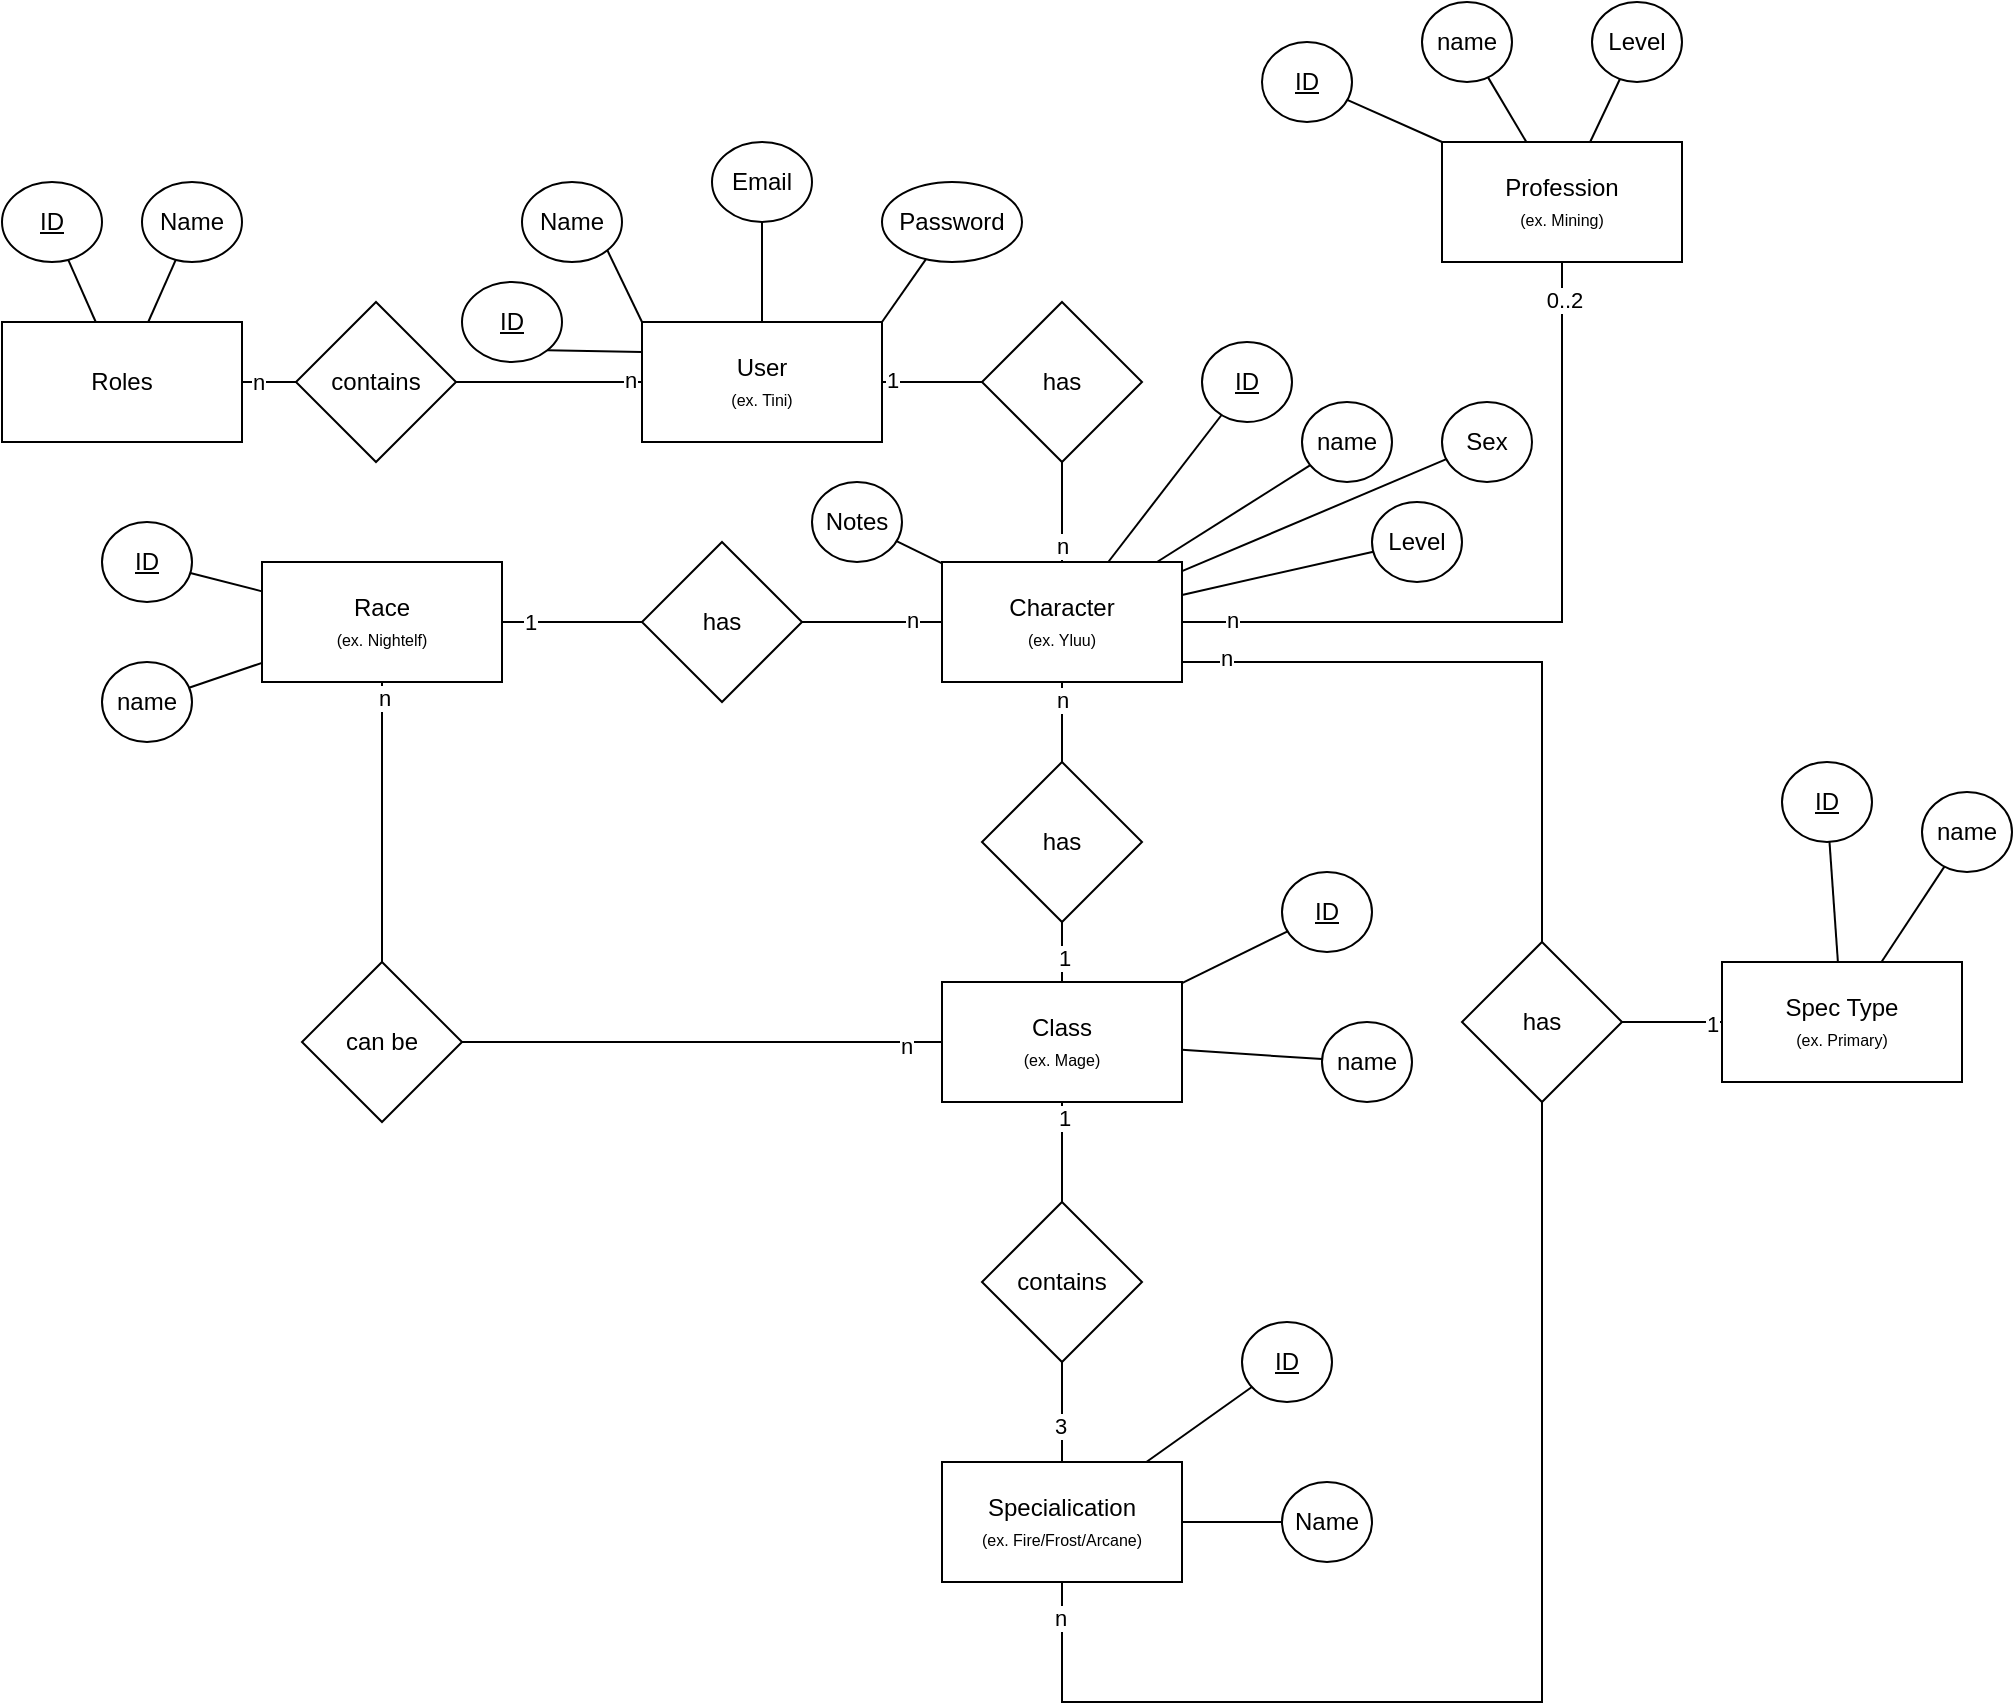 <mxfile version="14.8.3" type="github">
  <diagram id="JB6615kzIFy8jRR4zf9I" name="Page-1">
    <mxGraphModel dx="678" dy="660" grid="1" gridSize="10" guides="1" tooltips="1" connect="1" arrows="1" fold="1" page="1" pageScale="1" pageWidth="850" pageHeight="1100" math="0" shadow="0">
      <root>
        <mxCell id="0" />
        <mxCell id="1" parent="0" />
        <mxCell id="i0beeNznbnjG34a0zRB_-55" style="rounded=0;orthogonalLoop=1;jettySize=auto;html=1;startArrow=none;startFill=0;endArrow=none;endFill=0;" edge="1" parent="1" source="i0beeNznbnjG34a0zRB_-2" target="i0beeNznbnjG34a0zRB_-54">
          <mxGeometry relative="1" as="geometry" />
        </mxCell>
        <mxCell id="i0beeNznbnjG34a0zRB_-57" style="edgeStyle=none;rounded=0;orthogonalLoop=1;jettySize=auto;html=1;startArrow=none;startFill=0;endArrow=none;endFill=0;" edge="1" parent="1" source="i0beeNznbnjG34a0zRB_-2" target="i0beeNznbnjG34a0zRB_-56">
          <mxGeometry relative="1" as="geometry" />
        </mxCell>
        <mxCell id="i0beeNznbnjG34a0zRB_-61" style="edgeStyle=orthogonalEdgeStyle;rounded=0;orthogonalLoop=1;jettySize=auto;html=1;startArrow=none;startFill=0;endArrow=none;endFill=0;" edge="1" parent="1" source="i0beeNznbnjG34a0zRB_-2" target="i0beeNznbnjG34a0zRB_-60">
          <mxGeometry relative="1" as="geometry" />
        </mxCell>
        <mxCell id="i0beeNznbnjG34a0zRB_-63" value="n" style="edgeLabel;html=1;align=center;verticalAlign=middle;resizable=0;points=[];" vertex="1" connectable="0" parent="i0beeNznbnjG34a0zRB_-61">
          <mxGeometry x="-0.543" relative="1" as="geometry">
            <mxPoint as="offset" />
          </mxGeometry>
        </mxCell>
        <mxCell id="i0beeNznbnjG34a0zRB_-121" style="edgeStyle=orthogonalEdgeStyle;rounded=0;orthogonalLoop=1;jettySize=auto;html=1;startArrow=none;startFill=0;endArrow=none;endFill=0;" edge="1" parent="1" source="i0beeNznbnjG34a0zRB_-2" target="i0beeNznbnjG34a0zRB_-119">
          <mxGeometry relative="1" as="geometry">
            <Array as="points">
              <mxPoint x="840" y="400" />
            </Array>
          </mxGeometry>
        </mxCell>
        <mxCell id="i0beeNznbnjG34a0zRB_-125" value="n" style="edgeLabel;html=1;align=center;verticalAlign=middle;resizable=0;points=[];" vertex="1" connectable="0" parent="i0beeNznbnjG34a0zRB_-121">
          <mxGeometry x="-0.864" y="2" relative="1" as="geometry">
            <mxPoint as="offset" />
          </mxGeometry>
        </mxCell>
        <mxCell id="i0beeNznbnjG34a0zRB_-145" style="edgeStyle=orthogonalEdgeStyle;rounded=0;orthogonalLoop=1;jettySize=auto;html=1;entryX=0.5;entryY=1;entryDx=0;entryDy=0;startArrow=none;startFill=0;endArrow=none;endFill=0;" edge="1" parent="1" source="i0beeNznbnjG34a0zRB_-2" target="i0beeNznbnjG34a0zRB_-140">
          <mxGeometry relative="1" as="geometry" />
        </mxCell>
        <mxCell id="i0beeNznbnjG34a0zRB_-146" value="0..2" style="edgeLabel;html=1;align=center;verticalAlign=middle;resizable=0;points=[];" vertex="1" connectable="0" parent="i0beeNznbnjG34a0zRB_-145">
          <mxGeometry x="0.896" y="-1" relative="1" as="geometry">
            <mxPoint as="offset" />
          </mxGeometry>
        </mxCell>
        <mxCell id="i0beeNznbnjG34a0zRB_-147" value="n" style="edgeLabel;html=1;align=center;verticalAlign=middle;resizable=0;points=[];" vertex="1" connectable="0" parent="i0beeNznbnjG34a0zRB_-145">
          <mxGeometry x="-0.868" y="1" relative="1" as="geometry">
            <mxPoint as="offset" />
          </mxGeometry>
        </mxCell>
        <mxCell id="i0beeNznbnjG34a0zRB_-2" value="Character&lt;br&gt;&lt;font style=&quot;font-size: 8px&quot;&gt;(ex. Yluu)&lt;/font&gt;" style="rounded=0;whiteSpace=wrap;html=1;" vertex="1" parent="1">
          <mxGeometry x="540" y="350" width="120" height="60" as="geometry" />
        </mxCell>
        <mxCell id="i0beeNznbnjG34a0zRB_-29" style="edgeStyle=orthogonalEdgeStyle;rounded=0;orthogonalLoop=1;jettySize=auto;html=1;startArrow=none;startFill=0;endArrow=none;endFill=0;" edge="1" parent="1" source="i0beeNznbnjG34a0zRB_-27" target="i0beeNznbnjG34a0zRB_-2">
          <mxGeometry relative="1" as="geometry" />
        </mxCell>
        <mxCell id="i0beeNznbnjG34a0zRB_-30" value="n" style="edgeLabel;html=1;align=center;verticalAlign=middle;resizable=0;points=[];" vertex="1" connectable="0" parent="i0beeNznbnjG34a0zRB_-29">
          <mxGeometry x="0.682" relative="1" as="geometry">
            <mxPoint as="offset" />
          </mxGeometry>
        </mxCell>
        <mxCell id="i0beeNznbnjG34a0zRB_-27" value="has" style="rhombus;whiteSpace=wrap;html=1;" vertex="1" parent="1">
          <mxGeometry x="560" y="220" width="80" height="80" as="geometry" />
        </mxCell>
        <mxCell id="i0beeNznbnjG34a0zRB_-28" style="edgeStyle=orthogonalEdgeStyle;rounded=0;orthogonalLoop=1;jettySize=auto;html=1;startArrow=none;startFill=0;endArrow=none;endFill=0;" edge="1" parent="1" source="i0beeNznbnjG34a0zRB_-1" target="i0beeNznbnjG34a0zRB_-27">
          <mxGeometry relative="1" as="geometry" />
        </mxCell>
        <mxCell id="i0beeNznbnjG34a0zRB_-31" value="1" style="edgeLabel;html=1;align=center;verticalAlign=middle;resizable=0;points=[];" vertex="1" connectable="0" parent="i0beeNznbnjG34a0zRB_-28">
          <mxGeometry x="-0.827" y="1" relative="1" as="geometry">
            <mxPoint as="offset" />
          </mxGeometry>
        </mxCell>
        <mxCell id="i0beeNznbnjG34a0zRB_-54" value="ID" style="ellipse;whiteSpace=wrap;html=1;fontStyle=4" vertex="1" parent="1">
          <mxGeometry x="670" y="240" width="45" height="40" as="geometry" />
        </mxCell>
        <mxCell id="i0beeNznbnjG34a0zRB_-56" value="name" style="ellipse;whiteSpace=wrap;html=1;" vertex="1" parent="1">
          <mxGeometry x="720" y="270" width="45" height="40" as="geometry" />
        </mxCell>
        <mxCell id="i0beeNznbnjG34a0zRB_-62" style="edgeStyle=orthogonalEdgeStyle;rounded=0;orthogonalLoop=1;jettySize=auto;html=1;startArrow=none;startFill=0;endArrow=none;endFill=0;" edge="1" parent="1" source="i0beeNznbnjG34a0zRB_-59" target="i0beeNznbnjG34a0zRB_-60">
          <mxGeometry relative="1" as="geometry" />
        </mxCell>
        <mxCell id="i0beeNznbnjG34a0zRB_-65" value="1" style="edgeLabel;html=1;align=center;verticalAlign=middle;resizable=0;points=[];" vertex="1" connectable="0" parent="i0beeNznbnjG34a0zRB_-62">
          <mxGeometry x="-0.524" y="-1" relative="1" as="geometry">
            <mxPoint as="offset" />
          </mxGeometry>
        </mxCell>
        <mxCell id="i0beeNznbnjG34a0zRB_-72" style="edgeStyle=orthogonalEdgeStyle;rounded=0;orthogonalLoop=1;jettySize=auto;html=1;startArrow=none;startFill=0;endArrow=none;endFill=0;" edge="1" parent="1" source="i0beeNznbnjG34a0zRB_-59" target="i0beeNznbnjG34a0zRB_-71">
          <mxGeometry relative="1" as="geometry" />
        </mxCell>
        <mxCell id="i0beeNznbnjG34a0zRB_-75" value="1" style="edgeLabel;html=1;align=center;verticalAlign=middle;resizable=0;points=[];" vertex="1" connectable="0" parent="i0beeNznbnjG34a0zRB_-72">
          <mxGeometry x="-0.707" y="1" relative="1" as="geometry">
            <mxPoint as="offset" />
          </mxGeometry>
        </mxCell>
        <mxCell id="i0beeNznbnjG34a0zRB_-59" value="Class&lt;br&gt;&lt;font style=&quot;font-size: 8px&quot;&gt;(ex. Mage)&lt;/font&gt;" style="rounded=0;whiteSpace=wrap;html=1;" vertex="1" parent="1">
          <mxGeometry x="540" y="560" width="120" height="60" as="geometry" />
        </mxCell>
        <mxCell id="i0beeNznbnjG34a0zRB_-60" value="has" style="rhombus;whiteSpace=wrap;html=1;" vertex="1" parent="1">
          <mxGeometry x="560" y="450" width="80" height="80" as="geometry" />
        </mxCell>
        <mxCell id="i0beeNznbnjG34a0zRB_-68" style="edgeStyle=none;rounded=0;orthogonalLoop=1;jettySize=auto;html=1;startArrow=none;startFill=0;endArrow=none;endFill=0;" edge="1" parent="1" source="i0beeNznbnjG34a0zRB_-66" target="i0beeNznbnjG34a0zRB_-59">
          <mxGeometry relative="1" as="geometry" />
        </mxCell>
        <mxCell id="i0beeNznbnjG34a0zRB_-66" value="ID" style="ellipse;whiteSpace=wrap;html=1;fontStyle=4" vertex="1" parent="1">
          <mxGeometry x="710" y="505" width="45" height="40" as="geometry" />
        </mxCell>
        <mxCell id="i0beeNznbnjG34a0zRB_-69" style="edgeStyle=none;rounded=0;orthogonalLoop=1;jettySize=auto;html=1;startArrow=none;startFill=0;endArrow=none;endFill=0;" edge="1" parent="1" source="i0beeNznbnjG34a0zRB_-67" target="i0beeNznbnjG34a0zRB_-59">
          <mxGeometry relative="1" as="geometry" />
        </mxCell>
        <mxCell id="i0beeNznbnjG34a0zRB_-67" value="name" style="ellipse;whiteSpace=wrap;html=1;" vertex="1" parent="1">
          <mxGeometry x="730" y="580" width="45" height="40" as="geometry" />
        </mxCell>
        <mxCell id="i0beeNznbnjG34a0zRB_-77" style="rounded=0;orthogonalLoop=1;jettySize=auto;html=1;startArrow=none;startFill=0;endArrow=none;endFill=0;" edge="1" parent="1" source="i0beeNznbnjG34a0zRB_-70" target="i0beeNznbnjG34a0zRB_-76">
          <mxGeometry relative="1" as="geometry" />
        </mxCell>
        <mxCell id="i0beeNznbnjG34a0zRB_-80" style="edgeStyle=none;rounded=0;orthogonalLoop=1;jettySize=auto;html=1;startArrow=none;startFill=0;endArrow=none;endFill=0;" edge="1" parent="1" source="i0beeNznbnjG34a0zRB_-70" target="i0beeNznbnjG34a0zRB_-79">
          <mxGeometry relative="1" as="geometry" />
        </mxCell>
        <mxCell id="i0beeNznbnjG34a0zRB_-70" value="Specialication&lt;br&gt;&lt;font style=&quot;font-size: 8px&quot;&gt;(ex. Fire/Frost/Arcane)&lt;/font&gt;" style="rounded=0;whiteSpace=wrap;html=1;" vertex="1" parent="1">
          <mxGeometry x="540" y="800" width="120" height="60" as="geometry" />
        </mxCell>
        <mxCell id="i0beeNznbnjG34a0zRB_-73" style="edgeStyle=orthogonalEdgeStyle;rounded=0;orthogonalLoop=1;jettySize=auto;html=1;startArrow=none;startFill=0;endArrow=none;endFill=0;" edge="1" parent="1" source="i0beeNznbnjG34a0zRB_-71" target="i0beeNznbnjG34a0zRB_-70">
          <mxGeometry relative="1" as="geometry" />
        </mxCell>
        <mxCell id="i0beeNznbnjG34a0zRB_-74" value="3" style="edgeLabel;html=1;align=center;verticalAlign=middle;resizable=0;points=[];" vertex="1" connectable="0" parent="i0beeNznbnjG34a0zRB_-73">
          <mxGeometry x="0.28" y="-1" relative="1" as="geometry">
            <mxPoint as="offset" />
          </mxGeometry>
        </mxCell>
        <mxCell id="i0beeNznbnjG34a0zRB_-71" value="contains" style="rhombus;whiteSpace=wrap;html=1;" vertex="1" parent="1">
          <mxGeometry x="560" y="670" width="80" height="80" as="geometry" />
        </mxCell>
        <mxCell id="i0beeNznbnjG34a0zRB_-76" value="ID" style="ellipse;whiteSpace=wrap;html=1;fontStyle=4" vertex="1" parent="1">
          <mxGeometry x="690" y="730" width="45" height="40" as="geometry" />
        </mxCell>
        <mxCell id="i0beeNznbnjG34a0zRB_-79" value="Name" style="ellipse;whiteSpace=wrap;html=1;" vertex="1" parent="1">
          <mxGeometry x="710" y="810" width="45" height="40" as="geometry" />
        </mxCell>
        <mxCell id="i0beeNznbnjG34a0zRB_-104" style="edgeStyle=orthogonalEdgeStyle;rounded=0;orthogonalLoop=1;jettySize=auto;html=1;startArrow=none;startFill=0;endArrow=none;endFill=0;" edge="1" parent="1" source="i0beeNznbnjG34a0zRB_-82" target="i0beeNznbnjG34a0zRB_-103">
          <mxGeometry relative="1" as="geometry">
            <Array as="points">
              <mxPoint x="260" y="505" />
            </Array>
          </mxGeometry>
        </mxCell>
        <mxCell id="i0beeNznbnjG34a0zRB_-106" value="n" style="edgeLabel;html=1;align=center;verticalAlign=middle;resizable=0;points=[];" vertex="1" connectable="0" parent="i0beeNznbnjG34a0zRB_-104">
          <mxGeometry x="-0.888" y="1" relative="1" as="geometry">
            <mxPoint as="offset" />
          </mxGeometry>
        </mxCell>
        <mxCell id="i0beeNznbnjG34a0zRB_-82" value="Race&lt;br&gt;&lt;font style=&quot;font-size: 8px&quot;&gt;(ex. Nightelf)&lt;/font&gt;" style="rounded=0;whiteSpace=wrap;html=1;" vertex="1" parent="1">
          <mxGeometry x="200" y="350" width="120" height="60" as="geometry" />
        </mxCell>
        <mxCell id="i0beeNznbnjG34a0zRB_-84" style="edgeStyle=orthogonalEdgeStyle;rounded=0;orthogonalLoop=1;jettySize=auto;html=1;startArrow=none;startFill=0;endArrow=none;endFill=0;" edge="1" parent="1" source="i0beeNznbnjG34a0zRB_-83" target="i0beeNznbnjG34a0zRB_-2">
          <mxGeometry relative="1" as="geometry" />
        </mxCell>
        <mxCell id="i0beeNznbnjG34a0zRB_-86" value="n" style="edgeLabel;html=1;align=center;verticalAlign=middle;resizable=0;points=[];" vertex="1" connectable="0" parent="i0beeNznbnjG34a0zRB_-84">
          <mxGeometry x="0.574" y="1" relative="1" as="geometry">
            <mxPoint as="offset" />
          </mxGeometry>
        </mxCell>
        <mxCell id="i0beeNznbnjG34a0zRB_-85" style="edgeStyle=orthogonalEdgeStyle;rounded=0;orthogonalLoop=1;jettySize=auto;html=1;startArrow=none;startFill=0;endArrow=none;endFill=0;" edge="1" parent="1" source="i0beeNznbnjG34a0zRB_-83" target="i0beeNznbnjG34a0zRB_-82">
          <mxGeometry relative="1" as="geometry" />
        </mxCell>
        <mxCell id="i0beeNznbnjG34a0zRB_-87" value="1" style="edgeLabel;html=1;align=center;verticalAlign=middle;resizable=0;points=[];" vertex="1" connectable="0" parent="i0beeNznbnjG34a0zRB_-85">
          <mxGeometry x="0.618" relative="1" as="geometry">
            <mxPoint as="offset" />
          </mxGeometry>
        </mxCell>
        <mxCell id="i0beeNznbnjG34a0zRB_-83" value="has" style="rhombus;whiteSpace=wrap;html=1;" vertex="1" parent="1">
          <mxGeometry x="390" y="340" width="80" height="80" as="geometry" />
        </mxCell>
        <mxCell id="i0beeNznbnjG34a0zRB_-91" style="rounded=0;orthogonalLoop=1;jettySize=auto;html=1;startArrow=none;startFill=0;endArrow=none;endFill=0;" edge="1" parent="1" source="i0beeNznbnjG34a0zRB_-88" target="i0beeNznbnjG34a0zRB_-82">
          <mxGeometry relative="1" as="geometry" />
        </mxCell>
        <mxCell id="i0beeNznbnjG34a0zRB_-88" value="ID" style="ellipse;whiteSpace=wrap;html=1;fontStyle=4" vertex="1" parent="1">
          <mxGeometry x="120" y="330" width="45" height="40" as="geometry" />
        </mxCell>
        <mxCell id="i0beeNznbnjG34a0zRB_-90" style="edgeStyle=none;rounded=0;orthogonalLoop=1;jettySize=auto;html=1;startArrow=none;startFill=0;endArrow=none;endFill=0;" edge="1" parent="1" source="i0beeNznbnjG34a0zRB_-89" target="i0beeNznbnjG34a0zRB_-82">
          <mxGeometry relative="1" as="geometry" />
        </mxCell>
        <mxCell id="i0beeNznbnjG34a0zRB_-89" value="name" style="ellipse;whiteSpace=wrap;html=1;" vertex="1" parent="1">
          <mxGeometry x="120" y="400" width="45" height="40" as="geometry" />
        </mxCell>
        <mxCell id="i0beeNznbnjG34a0zRB_-105" style="edgeStyle=orthogonalEdgeStyle;rounded=0;orthogonalLoop=1;jettySize=auto;html=1;startArrow=none;startFill=0;endArrow=none;endFill=0;exitX=1;exitY=0.5;exitDx=0;exitDy=0;" edge="1" parent="1" source="i0beeNznbnjG34a0zRB_-103" target="i0beeNznbnjG34a0zRB_-59">
          <mxGeometry relative="1" as="geometry">
            <Array as="points" />
          </mxGeometry>
        </mxCell>
        <mxCell id="i0beeNznbnjG34a0zRB_-107" value="n" style="edgeLabel;html=1;align=center;verticalAlign=middle;resizable=0;points=[];" vertex="1" connectable="0" parent="i0beeNznbnjG34a0zRB_-105">
          <mxGeometry x="0.852" y="-2" relative="1" as="geometry">
            <mxPoint as="offset" />
          </mxGeometry>
        </mxCell>
        <mxCell id="i0beeNznbnjG34a0zRB_-103" value="can be" style="rhombus;whiteSpace=wrap;html=1;" vertex="1" parent="1">
          <mxGeometry x="220" y="550" width="80" height="80" as="geometry" />
        </mxCell>
        <mxCell id="i0beeNznbnjG34a0zRB_-22" style="edgeStyle=orthogonalEdgeStyle;rounded=0;orthogonalLoop=1;jettySize=auto;html=1;startArrow=none;startFill=0;endArrow=none;endFill=0;" edge="1" parent="1" source="i0beeNznbnjG34a0zRB_-20" target="i0beeNznbnjG34a0zRB_-3">
          <mxGeometry x="70" y="140" as="geometry" />
        </mxCell>
        <mxCell id="i0beeNznbnjG34a0zRB_-25" value="n" style="edgeLabel;html=1;align=center;verticalAlign=middle;resizable=0;points=[];" vertex="1" connectable="0" parent="i0beeNznbnjG34a0zRB_-22">
          <mxGeometry x="0.7" relative="1" as="geometry">
            <mxPoint as="offset" />
          </mxGeometry>
        </mxCell>
        <mxCell id="i0beeNznbnjG34a0zRB_-20" value="contains" style="rhombus;whiteSpace=wrap;html=1;" vertex="1" parent="1">
          <mxGeometry x="217" y="220" width="80" height="80" as="geometry" />
        </mxCell>
        <mxCell id="i0beeNznbnjG34a0zRB_-21" style="edgeStyle=orthogonalEdgeStyle;rounded=0;orthogonalLoop=1;jettySize=auto;html=1;entryX=1;entryY=0.5;entryDx=0;entryDy=0;startArrow=none;startFill=0;endArrow=none;endFill=0;" edge="1" parent="1" source="i0beeNznbnjG34a0zRB_-1" target="i0beeNznbnjG34a0zRB_-20">
          <mxGeometry x="70" y="140" as="geometry" />
        </mxCell>
        <mxCell id="i0beeNznbnjG34a0zRB_-23" value="n" style="edgeLabel;html=1;align=center;verticalAlign=middle;resizable=0;points=[];" vertex="1" connectable="0" parent="i0beeNznbnjG34a0zRB_-21">
          <mxGeometry x="-0.872" y="-1" relative="1" as="geometry">
            <mxPoint as="offset" />
          </mxGeometry>
        </mxCell>
        <mxCell id="i0beeNznbnjG34a0zRB_-3" value="Roles" style="rounded=0;whiteSpace=wrap;html=1;" vertex="1" parent="1">
          <mxGeometry x="70" y="230" width="120" height="60" as="geometry" />
        </mxCell>
        <mxCell id="i0beeNznbnjG34a0zRB_-15" style="edgeStyle=none;rounded=0;orthogonalLoop=1;jettySize=auto;html=1;startArrow=none;startFill=0;endArrow=none;endFill=0;" edge="1" parent="1" source="i0beeNznbnjG34a0zRB_-11" target="i0beeNznbnjG34a0zRB_-3">
          <mxGeometry x="70" y="160" as="geometry" />
        </mxCell>
        <mxCell id="i0beeNznbnjG34a0zRB_-11" value="ID" style="ellipse;whiteSpace=wrap;html=1;fontStyle=4" vertex="1" parent="1">
          <mxGeometry x="70" y="160" width="50" height="40" as="geometry" />
        </mxCell>
        <mxCell id="i0beeNznbnjG34a0zRB_-16" style="edgeStyle=none;rounded=0;orthogonalLoop=1;jettySize=auto;html=1;startArrow=none;startFill=0;endArrow=none;endFill=0;" edge="1" parent="1" source="i0beeNznbnjG34a0zRB_-12" target="i0beeNznbnjG34a0zRB_-3">
          <mxGeometry x="70" y="160" as="geometry" />
        </mxCell>
        <mxCell id="i0beeNznbnjG34a0zRB_-12" value="Name" style="ellipse;whiteSpace=wrap;html=1;" vertex="1" parent="1">
          <mxGeometry x="140" y="160" width="50" height="40" as="geometry" />
        </mxCell>
        <mxCell id="i0beeNznbnjG34a0zRB_-1" value="User&lt;br&gt;&lt;font style=&quot;font-size: 8px&quot;&gt;(ex. Tini)&lt;/font&gt;" style="rounded=0;whiteSpace=wrap;html=1;" vertex="1" parent="1">
          <mxGeometry x="390" y="230" width="120" height="60" as="geometry" />
        </mxCell>
        <mxCell id="i0beeNznbnjG34a0zRB_-10" style="edgeStyle=none;rounded=0;orthogonalLoop=1;jettySize=auto;html=1;exitX=1;exitY=1;exitDx=0;exitDy=0;entryX=0;entryY=0;entryDx=0;entryDy=0;startArrow=none;startFill=0;endArrow=none;endFill=0;" edge="1" parent="1" source="i0beeNznbnjG34a0zRB_-4" target="i0beeNznbnjG34a0zRB_-1">
          <mxGeometry x="300" y="140" as="geometry" />
        </mxCell>
        <mxCell id="i0beeNznbnjG34a0zRB_-4" value="Name" style="ellipse;whiteSpace=wrap;html=1;" vertex="1" parent="1">
          <mxGeometry x="330" y="160" width="50" height="40" as="geometry" />
        </mxCell>
        <mxCell id="i0beeNznbnjG34a0zRB_-9" style="edgeStyle=none;rounded=0;orthogonalLoop=1;jettySize=auto;html=1;exitX=0.5;exitY=1;exitDx=0;exitDy=0;entryX=0.5;entryY=0;entryDx=0;entryDy=0;startArrow=none;startFill=0;endArrow=none;endFill=0;" edge="1" parent="1" source="i0beeNznbnjG34a0zRB_-6" target="i0beeNznbnjG34a0zRB_-1">
          <mxGeometry x="300" y="140" as="geometry" />
        </mxCell>
        <mxCell id="i0beeNznbnjG34a0zRB_-6" value="Email" style="ellipse;whiteSpace=wrap;html=1;" vertex="1" parent="1">
          <mxGeometry x="425" y="140" width="50" height="40" as="geometry" />
        </mxCell>
        <mxCell id="i0beeNznbnjG34a0zRB_-7" value="Password" style="ellipse;whiteSpace=wrap;html=1;" vertex="1" parent="1">
          <mxGeometry x="510" y="160" width="70" height="40" as="geometry" />
        </mxCell>
        <mxCell id="i0beeNznbnjG34a0zRB_-8" style="rounded=0;orthogonalLoop=1;jettySize=auto;html=1;exitX=1;exitY=0;exitDx=0;exitDy=0;startArrow=none;startFill=0;endArrow=none;endFill=0;" edge="1" parent="1" source="i0beeNznbnjG34a0zRB_-1" target="i0beeNznbnjG34a0zRB_-7">
          <mxGeometry x="300" y="140" as="geometry" />
        </mxCell>
        <mxCell id="i0beeNznbnjG34a0zRB_-13" value="ID" style="ellipse;whiteSpace=wrap;html=1;fontStyle=4" vertex="1" parent="1">
          <mxGeometry x="300" y="210" width="50" height="40" as="geometry" />
        </mxCell>
        <mxCell id="i0beeNznbnjG34a0zRB_-14" style="edgeStyle=none;rounded=0;orthogonalLoop=1;jettySize=auto;html=1;exitX=0;exitY=0.25;exitDx=0;exitDy=0;entryX=1;entryY=1;entryDx=0;entryDy=0;startArrow=none;startFill=0;endArrow=none;endFill=0;" edge="1" parent="1" source="i0beeNznbnjG34a0zRB_-1" target="i0beeNznbnjG34a0zRB_-13">
          <mxGeometry x="300" y="140" as="geometry" />
        </mxCell>
        <mxCell id="i0beeNznbnjG34a0zRB_-122" style="edgeStyle=orthogonalEdgeStyle;rounded=0;orthogonalLoop=1;jettySize=auto;html=1;startArrow=none;startFill=0;endArrow=none;endFill=0;" edge="1" parent="1" source="i0beeNznbnjG34a0zRB_-119" target="i0beeNznbnjG34a0zRB_-70">
          <mxGeometry relative="1" as="geometry">
            <Array as="points">
              <mxPoint x="840" y="920" />
              <mxPoint x="600" y="920" />
            </Array>
          </mxGeometry>
        </mxCell>
        <mxCell id="i0beeNznbnjG34a0zRB_-124" value="n" style="edgeLabel;html=1;align=center;verticalAlign=middle;resizable=0;points=[];" vertex="1" connectable="0" parent="i0beeNznbnjG34a0zRB_-122">
          <mxGeometry x="0.94" y="1" relative="1" as="geometry">
            <mxPoint as="offset" />
          </mxGeometry>
        </mxCell>
        <mxCell id="i0beeNznbnjG34a0zRB_-134" style="edgeStyle=orthogonalEdgeStyle;rounded=0;orthogonalLoop=1;jettySize=auto;html=1;startArrow=none;startFill=0;endArrow=none;endFill=0;" edge="1" parent="1" source="i0beeNznbnjG34a0zRB_-119" target="i0beeNznbnjG34a0zRB_-129">
          <mxGeometry relative="1" as="geometry" />
        </mxCell>
        <mxCell id="i0beeNznbnjG34a0zRB_-135" value="1" style="edgeLabel;html=1;align=center;verticalAlign=middle;resizable=0;points=[];" vertex="1" connectable="0" parent="i0beeNznbnjG34a0zRB_-134">
          <mxGeometry x="0.807" y="-1" relative="1" as="geometry">
            <mxPoint as="offset" />
          </mxGeometry>
        </mxCell>
        <mxCell id="i0beeNznbnjG34a0zRB_-119" value="has" style="rhombus;whiteSpace=wrap;html=1;" vertex="1" parent="1">
          <mxGeometry x="800" y="540" width="80" height="80" as="geometry" />
        </mxCell>
        <mxCell id="i0beeNznbnjG34a0zRB_-129" value="Spec Type&lt;br&gt;&lt;font style=&quot;font-size: 8px&quot;&gt;(ex. Primary)&lt;/font&gt;" style="rounded=0;whiteSpace=wrap;html=1;" vertex="1" parent="1">
          <mxGeometry x="930" y="550" width="120" height="60" as="geometry" />
        </mxCell>
        <mxCell id="i0beeNznbnjG34a0zRB_-131" style="edgeStyle=none;rounded=0;orthogonalLoop=1;jettySize=auto;html=1;startArrow=none;startFill=0;endArrow=none;endFill=0;" edge="1" parent="1" source="i0beeNznbnjG34a0zRB_-130" target="i0beeNznbnjG34a0zRB_-129">
          <mxGeometry relative="1" as="geometry" />
        </mxCell>
        <mxCell id="i0beeNznbnjG34a0zRB_-130" value="ID" style="ellipse;whiteSpace=wrap;html=1;fontStyle=4" vertex="1" parent="1">
          <mxGeometry x="960" y="450" width="45" height="40" as="geometry" />
        </mxCell>
        <mxCell id="i0beeNznbnjG34a0zRB_-133" style="edgeStyle=none;rounded=0;orthogonalLoop=1;jettySize=auto;html=1;startArrow=none;startFill=0;endArrow=none;endFill=0;" edge="1" parent="1" source="i0beeNznbnjG34a0zRB_-132" target="i0beeNznbnjG34a0zRB_-129">
          <mxGeometry relative="1" as="geometry" />
        </mxCell>
        <mxCell id="i0beeNznbnjG34a0zRB_-132" value="name" style="ellipse;whiteSpace=wrap;html=1;fontStyle=0" vertex="1" parent="1">
          <mxGeometry x="1030" y="465" width="45" height="40" as="geometry" />
        </mxCell>
        <mxCell id="i0beeNznbnjG34a0zRB_-137" style="rounded=0;orthogonalLoop=1;jettySize=auto;html=1;startArrow=none;startFill=0;endArrow=none;endFill=0;" edge="1" parent="1" source="i0beeNznbnjG34a0zRB_-136" target="i0beeNznbnjG34a0zRB_-2">
          <mxGeometry relative="1" as="geometry" />
        </mxCell>
        <mxCell id="i0beeNznbnjG34a0zRB_-136" value="Sex" style="ellipse;whiteSpace=wrap;html=1;" vertex="1" parent="1">
          <mxGeometry x="790" y="270" width="45" height="40" as="geometry" />
        </mxCell>
        <mxCell id="i0beeNznbnjG34a0zRB_-139" style="edgeStyle=none;rounded=0;orthogonalLoop=1;jettySize=auto;html=1;startArrow=none;startFill=0;endArrow=none;endFill=0;" edge="1" parent="1" source="i0beeNznbnjG34a0zRB_-138" target="i0beeNznbnjG34a0zRB_-2">
          <mxGeometry relative="1" as="geometry" />
        </mxCell>
        <mxCell id="i0beeNznbnjG34a0zRB_-138" value="Level" style="ellipse;whiteSpace=wrap;html=1;" vertex="1" parent="1">
          <mxGeometry x="755" y="320" width="45" height="40" as="geometry" />
        </mxCell>
        <mxCell id="i0beeNznbnjG34a0zRB_-142" style="edgeStyle=none;rounded=0;orthogonalLoop=1;jettySize=auto;html=1;exitX=0;exitY=0;exitDx=0;exitDy=0;startArrow=none;startFill=0;endArrow=none;endFill=0;" edge="1" parent="1" source="i0beeNznbnjG34a0zRB_-140" target="i0beeNznbnjG34a0zRB_-141">
          <mxGeometry relative="1" as="geometry" />
        </mxCell>
        <mxCell id="i0beeNznbnjG34a0zRB_-144" style="edgeStyle=none;rounded=0;orthogonalLoop=1;jettySize=auto;html=1;startArrow=none;startFill=0;endArrow=none;endFill=0;" edge="1" parent="1" source="i0beeNznbnjG34a0zRB_-140" target="i0beeNznbnjG34a0zRB_-143">
          <mxGeometry relative="1" as="geometry" />
        </mxCell>
        <mxCell id="i0beeNznbnjG34a0zRB_-140" value="Profession&lt;br&gt;&lt;font style=&quot;font-size: 8px&quot;&gt;(ex. Mining)&lt;/font&gt;" style="rounded=0;whiteSpace=wrap;html=1;" vertex="1" parent="1">
          <mxGeometry x="790" y="140" width="120" height="60" as="geometry" />
        </mxCell>
        <mxCell id="i0beeNznbnjG34a0zRB_-141" value="ID" style="ellipse;whiteSpace=wrap;html=1;fontStyle=4" vertex="1" parent="1">
          <mxGeometry x="700" y="90" width="45" height="40" as="geometry" />
        </mxCell>
        <mxCell id="i0beeNznbnjG34a0zRB_-143" value="name" style="ellipse;whiteSpace=wrap;html=1;" vertex="1" parent="1">
          <mxGeometry x="780" y="70" width="45" height="40" as="geometry" />
        </mxCell>
        <mxCell id="i0beeNznbnjG34a0zRB_-149" style="rounded=0;orthogonalLoop=1;jettySize=auto;html=1;startArrow=none;startFill=0;endArrow=none;endFill=0;" edge="1" parent="1" source="i0beeNznbnjG34a0zRB_-148" target="i0beeNznbnjG34a0zRB_-140">
          <mxGeometry relative="1" as="geometry" />
        </mxCell>
        <mxCell id="i0beeNznbnjG34a0zRB_-148" value="Level" style="ellipse;whiteSpace=wrap;html=1;" vertex="1" parent="1">
          <mxGeometry x="865" y="70" width="45" height="40" as="geometry" />
        </mxCell>
        <mxCell id="i0beeNznbnjG34a0zRB_-151" style="edgeStyle=none;rounded=0;orthogonalLoop=1;jettySize=auto;html=1;startArrow=none;startFill=0;endArrow=none;endFill=0;" edge="1" parent="1" source="i0beeNznbnjG34a0zRB_-150" target="i0beeNznbnjG34a0zRB_-2">
          <mxGeometry relative="1" as="geometry" />
        </mxCell>
        <mxCell id="i0beeNznbnjG34a0zRB_-150" value="Notes" style="ellipse;whiteSpace=wrap;html=1;" vertex="1" parent="1">
          <mxGeometry x="475" y="310" width="45" height="40" as="geometry" />
        </mxCell>
      </root>
    </mxGraphModel>
  </diagram>
</mxfile>
